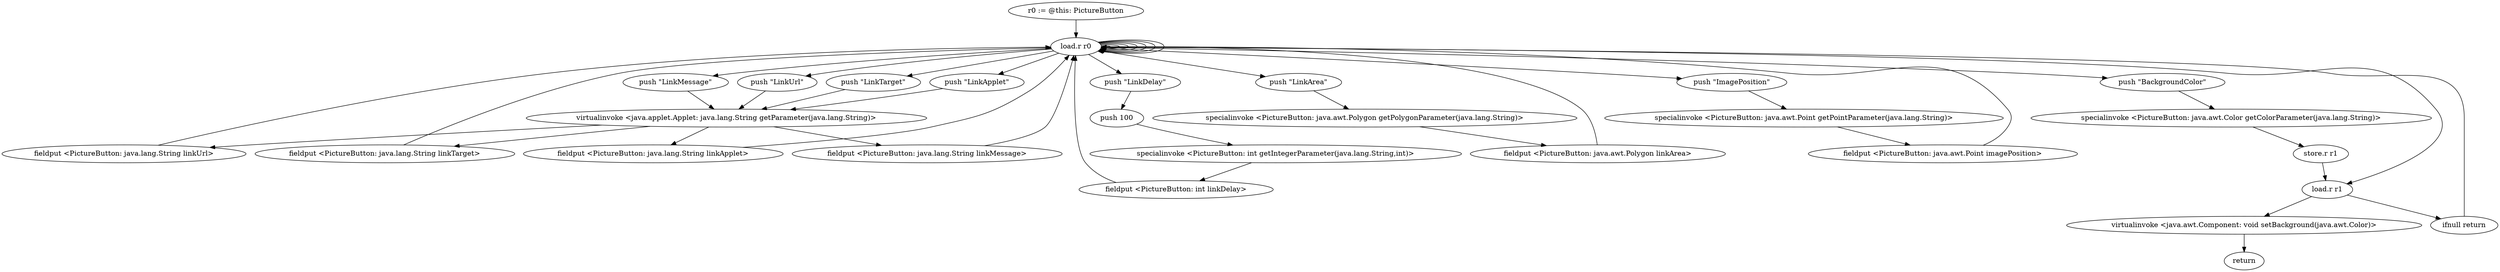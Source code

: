 digraph "" {
    "r0 := @this: PictureButton"
    "load.r r0"
    "r0 := @this: PictureButton"->"load.r r0";
    "load.r r0"->"load.r r0";
    "push \"LinkUrl\""
    "load.r r0"->"push \"LinkUrl\"";
    "virtualinvoke <java.applet.Applet: java.lang.String getParameter(java.lang.String)>"
    "push \"LinkUrl\""->"virtualinvoke <java.applet.Applet: java.lang.String getParameter(java.lang.String)>";
    "fieldput <PictureButton: java.lang.String linkUrl>"
    "virtualinvoke <java.applet.Applet: java.lang.String getParameter(java.lang.String)>"->"fieldput <PictureButton: java.lang.String linkUrl>";
    "fieldput <PictureButton: java.lang.String linkUrl>"->"load.r r0";
    "load.r r0"->"load.r r0";
    "push \"LinkTarget\""
    "load.r r0"->"push \"LinkTarget\"";
    "push \"LinkTarget\""->"virtualinvoke <java.applet.Applet: java.lang.String getParameter(java.lang.String)>";
    "fieldput <PictureButton: java.lang.String linkTarget>"
    "virtualinvoke <java.applet.Applet: java.lang.String getParameter(java.lang.String)>"->"fieldput <PictureButton: java.lang.String linkTarget>";
    "fieldput <PictureButton: java.lang.String linkTarget>"->"load.r r0";
    "load.r r0"->"load.r r0";
    "push \"LinkApplet\""
    "load.r r0"->"push \"LinkApplet\"";
    "push \"LinkApplet\""->"virtualinvoke <java.applet.Applet: java.lang.String getParameter(java.lang.String)>";
    "fieldput <PictureButton: java.lang.String linkApplet>"
    "virtualinvoke <java.applet.Applet: java.lang.String getParameter(java.lang.String)>"->"fieldput <PictureButton: java.lang.String linkApplet>";
    "fieldput <PictureButton: java.lang.String linkApplet>"->"load.r r0";
    "load.r r0"->"load.r r0";
    "push \"LinkMessage\""
    "load.r r0"->"push \"LinkMessage\"";
    "push \"LinkMessage\""->"virtualinvoke <java.applet.Applet: java.lang.String getParameter(java.lang.String)>";
    "fieldput <PictureButton: java.lang.String linkMessage>"
    "virtualinvoke <java.applet.Applet: java.lang.String getParameter(java.lang.String)>"->"fieldput <PictureButton: java.lang.String linkMessage>";
    "fieldput <PictureButton: java.lang.String linkMessage>"->"load.r r0";
    "load.r r0"->"load.r r0";
    "push \"LinkDelay\""
    "load.r r0"->"push \"LinkDelay\"";
    "push 100"
    "push \"LinkDelay\""->"push 100";
    "specialinvoke <PictureButton: int getIntegerParameter(java.lang.String,int)>"
    "push 100"->"specialinvoke <PictureButton: int getIntegerParameter(java.lang.String,int)>";
    "fieldput <PictureButton: int linkDelay>"
    "specialinvoke <PictureButton: int getIntegerParameter(java.lang.String,int)>"->"fieldput <PictureButton: int linkDelay>";
    "fieldput <PictureButton: int linkDelay>"->"load.r r0";
    "load.r r0"->"load.r r0";
    "push \"LinkArea\""
    "load.r r0"->"push \"LinkArea\"";
    "specialinvoke <PictureButton: java.awt.Polygon getPolygonParameter(java.lang.String)>"
    "push \"LinkArea\""->"specialinvoke <PictureButton: java.awt.Polygon getPolygonParameter(java.lang.String)>";
    "fieldput <PictureButton: java.awt.Polygon linkArea>"
    "specialinvoke <PictureButton: java.awt.Polygon getPolygonParameter(java.lang.String)>"->"fieldput <PictureButton: java.awt.Polygon linkArea>";
    "fieldput <PictureButton: java.awt.Polygon linkArea>"->"load.r r0";
    "load.r r0"->"load.r r0";
    "push \"ImagePosition\""
    "load.r r0"->"push \"ImagePosition\"";
    "specialinvoke <PictureButton: java.awt.Point getPointParameter(java.lang.String)>"
    "push \"ImagePosition\""->"specialinvoke <PictureButton: java.awt.Point getPointParameter(java.lang.String)>";
    "fieldput <PictureButton: java.awt.Point imagePosition>"
    "specialinvoke <PictureButton: java.awt.Point getPointParameter(java.lang.String)>"->"fieldput <PictureButton: java.awt.Point imagePosition>";
    "fieldput <PictureButton: java.awt.Point imagePosition>"->"load.r r0";
    "push \"BackgroundColor\""
    "load.r r0"->"push \"BackgroundColor\"";
    "specialinvoke <PictureButton: java.awt.Color getColorParameter(java.lang.String)>"
    "push \"BackgroundColor\""->"specialinvoke <PictureButton: java.awt.Color getColorParameter(java.lang.String)>";
    "store.r r1"
    "specialinvoke <PictureButton: java.awt.Color getColorParameter(java.lang.String)>"->"store.r r1";
    "load.r r1"
    "store.r r1"->"load.r r1";
    "ifnull return"
    "load.r r1"->"ifnull return";
    "ifnull return"->"load.r r0";
    "load.r r0"->"load.r r1";
    "virtualinvoke <java.awt.Component: void setBackground(java.awt.Color)>"
    "load.r r1"->"virtualinvoke <java.awt.Component: void setBackground(java.awt.Color)>";
    "return"
    "virtualinvoke <java.awt.Component: void setBackground(java.awt.Color)>"->"return";
}
